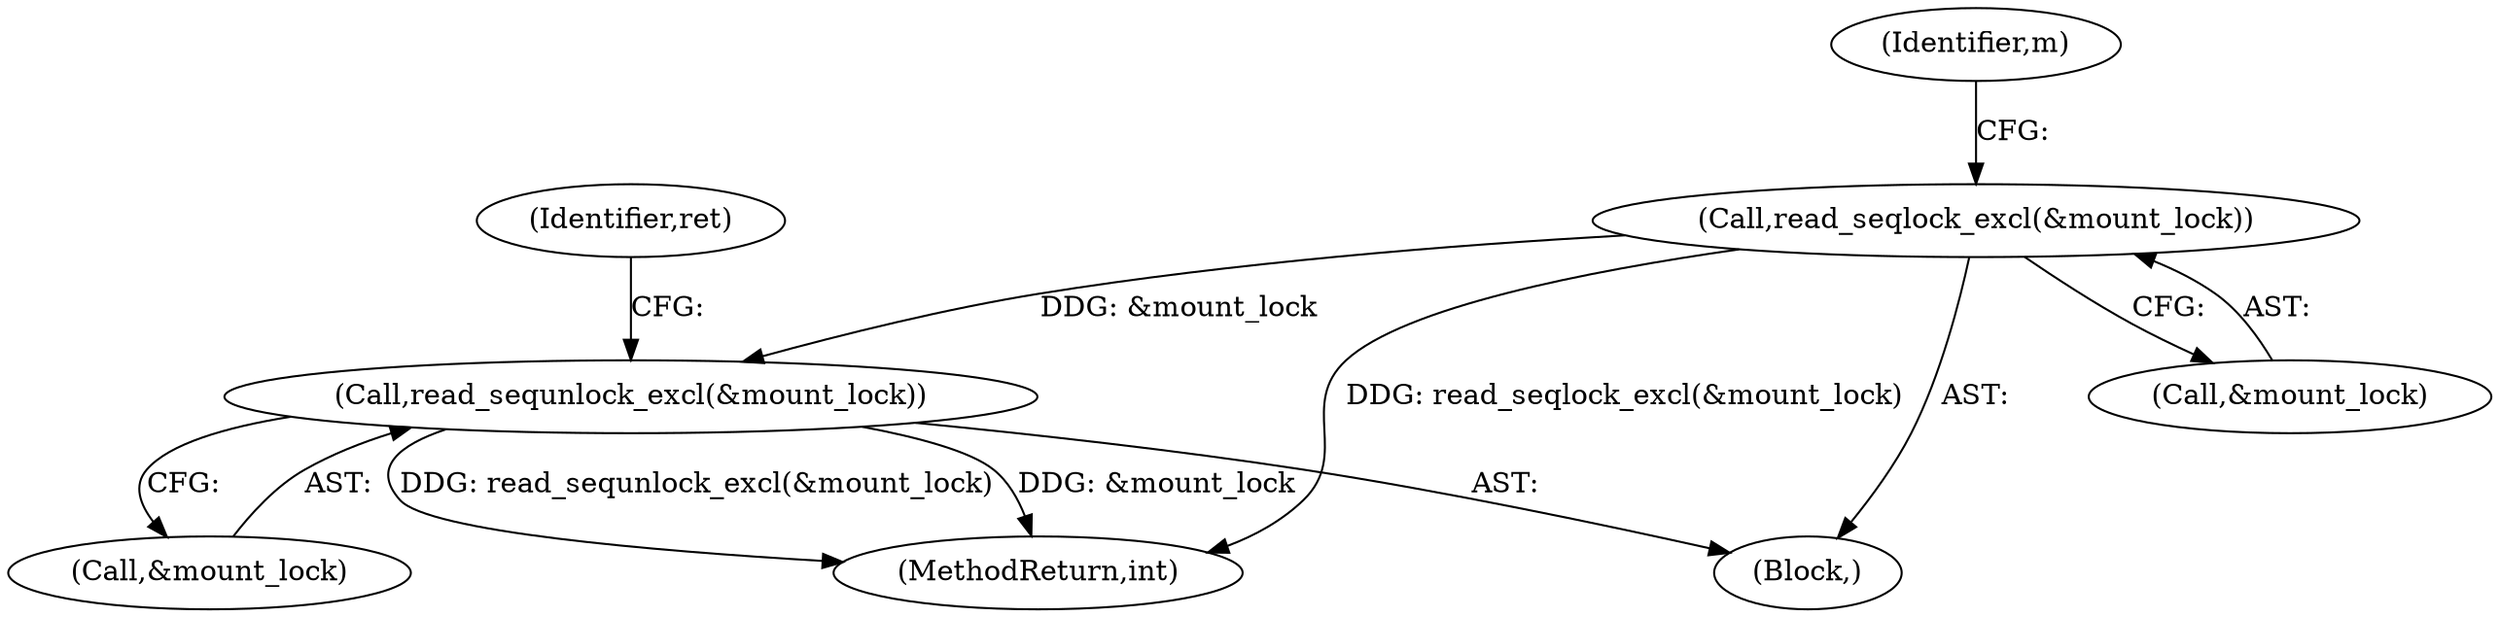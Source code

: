 digraph "0_linux_5ec0811d30378ae104f250bfc9b3640242d81e3f@API" {
"1000198" [label="(Call,read_seqlock_excl(&mount_lock))"];
"1000219" [label="(Call,read_sequnlock_excl(&mount_lock))"];
"1000198" [label="(Call,read_seqlock_excl(&mount_lock))"];
"1000220" [label="(Call,&mount_lock)"];
"1000223" [label="(Identifier,ret)"];
"1000199" [label="(Call,&mount_lock)"];
"1000203" [label="(Identifier,m)"];
"1000224" [label="(MethodReturn,int)"];
"1000109" [label="(Block,)"];
"1000219" [label="(Call,read_sequnlock_excl(&mount_lock))"];
"1000198" -> "1000109"  [label="AST: "];
"1000198" -> "1000199"  [label="CFG: "];
"1000199" -> "1000198"  [label="AST: "];
"1000203" -> "1000198"  [label="CFG: "];
"1000198" -> "1000224"  [label="DDG: read_seqlock_excl(&mount_lock)"];
"1000198" -> "1000219"  [label="DDG: &mount_lock"];
"1000219" -> "1000109"  [label="AST: "];
"1000219" -> "1000220"  [label="CFG: "];
"1000220" -> "1000219"  [label="AST: "];
"1000223" -> "1000219"  [label="CFG: "];
"1000219" -> "1000224"  [label="DDG: read_sequnlock_excl(&mount_lock)"];
"1000219" -> "1000224"  [label="DDG: &mount_lock"];
}
